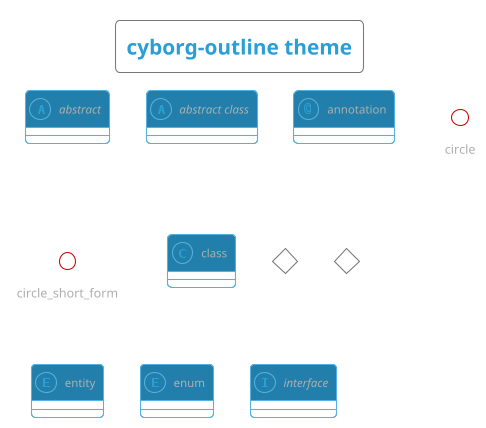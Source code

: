 ' Do not edit
' Theme Gallery
' autogenerated by script
'
@startuml
!theme cyborg-outline
title cyborg-outline theme
abstract        abstract
abstract class  "abstract class"
annotation      annotation
circle          circle
()              circle_short_form
class           class
diamond         diamond
<>              diamond_short_form
entity          entity
enum            enum
interface       interface
@enduml
